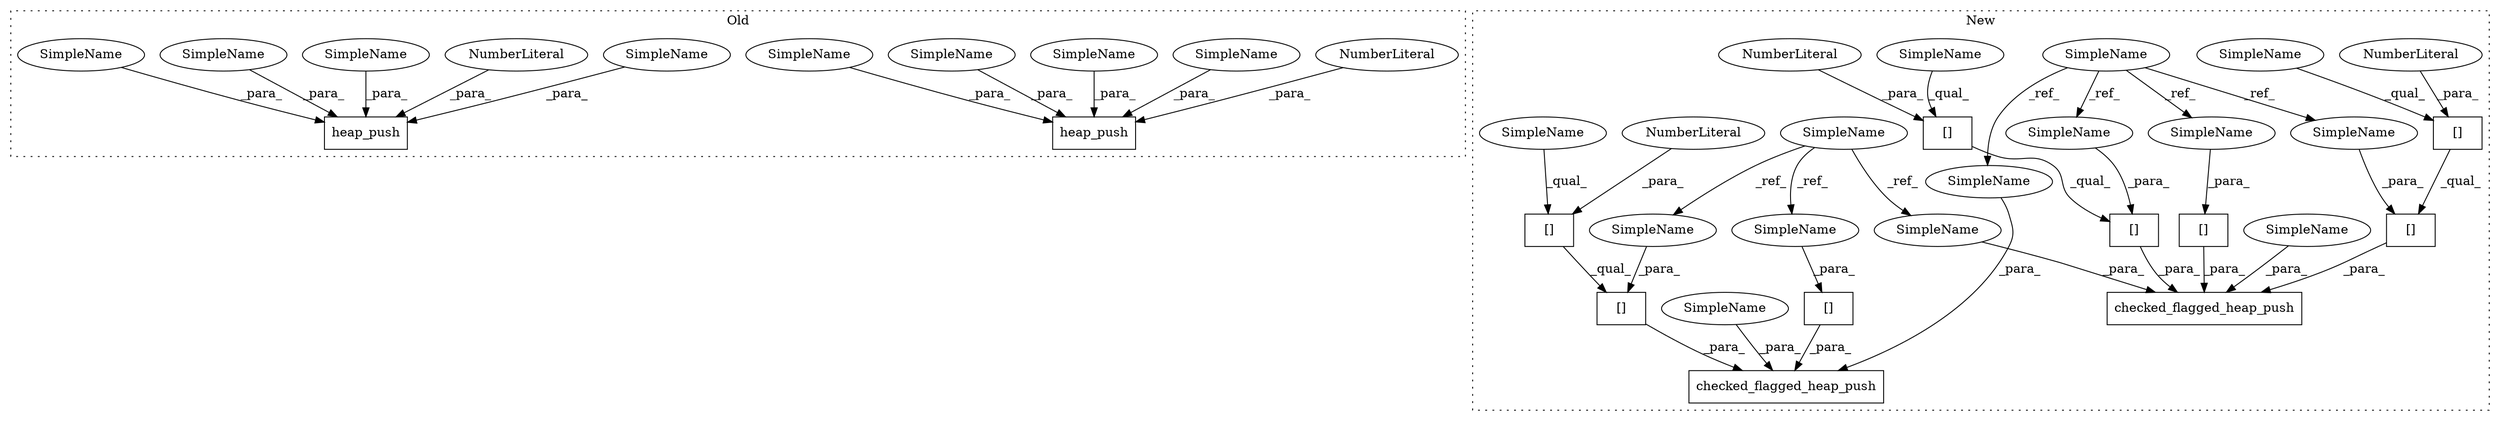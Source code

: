 digraph G {
subgraph cluster0 {
1 [label="heap_push" a="32" s="12909,12940" l="10,1" shape="box"];
6 [label="heap_push" a="32" s="12983,13014" l="10,1" shape="box"];
16 [label="NumberLiteral" a="34" s="12939" l="1" shape="ellipse"];
17 [label="NumberLiteral" a="34" s="13013" l="1" shape="ellipse"];
23 [label="SimpleName" a="42" s="12919" l="13" shape="ellipse"];
24 [label="SimpleName" a="42" s="12993" l="13" shape="ellipse"];
29 [label="SimpleName" a="42" s="13009" l="1" shape="ellipse"];
30 [label="SimpleName" a="42" s="12935" l="1" shape="ellipse"];
31 [label="SimpleName" a="42" s="12937" l="1" shape="ellipse"];
32 [label="SimpleName" a="42" s="13007" l="1" shape="ellipse"];
38 [label="SimpleName" a="42" s="12933" l="1" shape="ellipse"];
39 [label="SimpleName" a="42" s="13011" l="1" shape="ellipse"];
label = "Old";
style="dotted";
}
subgraph cluster1 {
2 [label="checked_flagged_heap_push" a="32" s="15664,15755" l="26,1" shape="box"];
3 [label="[]" a="2" s="15730,15748" l="17,1" shape="box"];
4 [label="SimpleName" a="42" s="15288" l="1" shape="ellipse"];
5 [label="[]" a="2" s="15864,15882" l="17,1" shape="box"];
7 [label="[]" a="2" s="15730,15745" l="14,1" shape="box"];
8 [label="[]" a="2" s="15864,15879" l="14,1" shape="box"];
9 [label="NumberLiteral" a="34" s="15878" l="1" shape="ellipse"];
10 [label="NumberLiteral" a="34" s="15744" l="1" shape="ellipse"];
11 [label="[]" a="2" s="15844,15862" l="17,1" shape="box"];
12 [label="checked_flagged_heap_push" a="32" s="15798,15889" l="26,1" shape="box"];
13 [label="[]" a="2" s="15844,15859" l="14,1" shape="box"];
14 [label="NumberLiteral" a="34" s="15858" l="1" shape="ellipse"];
15 [label="[]" a="2" s="15710,15728" l="17,1" shape="box"];
18 [label="SimpleName" a="42" s="15235" l="1" shape="ellipse"];
19 [label="[]" a="2" s="15824,15842" l="17,1" shape="box"];
20 [label="SimpleName" a="42" s="15886" l="1" shape="ellipse"];
21 [label="SimpleName" a="42" s="15727" l="1" shape="ellipse"];
22 [label="SimpleName" a="42" s="15747" l="1" shape="ellipse"];
25 [label="SimpleName" a="42" s="15752" l="1" shape="ellipse"];
26 [label="SimpleName" a="42" s="15841" l="1" shape="ellipse"];
27 [label="SimpleName" a="42" s="15881" l="1" shape="ellipse"];
28 [label="SimpleName" a="42" s="15861" l="1" shape="ellipse"];
33 [label="SimpleName" a="42" s="15844" l="13" shape="ellipse"];
34 [label="SimpleName" a="42" s="15730" l="13" shape="ellipse"];
35 [label="SimpleName" a="42" s="15864" l="13" shape="ellipse"];
36 [label="SimpleName" a="42" s="15750" l="1" shape="ellipse"];
37 [label="SimpleName" a="42" s="15884" l="1" shape="ellipse"];
label = "New";
style="dotted";
}
3 -> 2 [label="_para_"];
4 -> 26 [label="_ref_"];
4 -> 28 [label="_ref_"];
4 -> 25 [label="_ref_"];
4 -> 27 [label="_ref_"];
5 -> 12 [label="_para_"];
7 -> 3 [label="_qual_"];
8 -> 5 [label="_qual_"];
9 -> 8 [label="_para_"];
10 -> 7 [label="_para_"];
11 -> 12 [label="_para_"];
13 -> 11 [label="_qual_"];
14 -> 13 [label="_para_"];
15 -> 2 [label="_para_"];
16 -> 1 [label="_para_"];
17 -> 6 [label="_para_"];
18 -> 22 [label="_ref_"];
18 -> 21 [label="_ref_"];
18 -> 20 [label="_ref_"];
19 -> 12 [label="_para_"];
20 -> 12 [label="_para_"];
21 -> 15 [label="_para_"];
22 -> 3 [label="_para_"];
23 -> 1 [label="_para_"];
24 -> 6 [label="_para_"];
25 -> 2 [label="_para_"];
26 -> 19 [label="_para_"];
27 -> 5 [label="_para_"];
28 -> 11 [label="_para_"];
29 -> 6 [label="_para_"];
30 -> 1 [label="_para_"];
31 -> 1 [label="_para_"];
32 -> 6 [label="_para_"];
33 -> 13 [label="_qual_"];
34 -> 7 [label="_qual_"];
35 -> 8 [label="_qual_"];
36 -> 2 [label="_para_"];
37 -> 12 [label="_para_"];
38 -> 1 [label="_para_"];
39 -> 6 [label="_para_"];
}